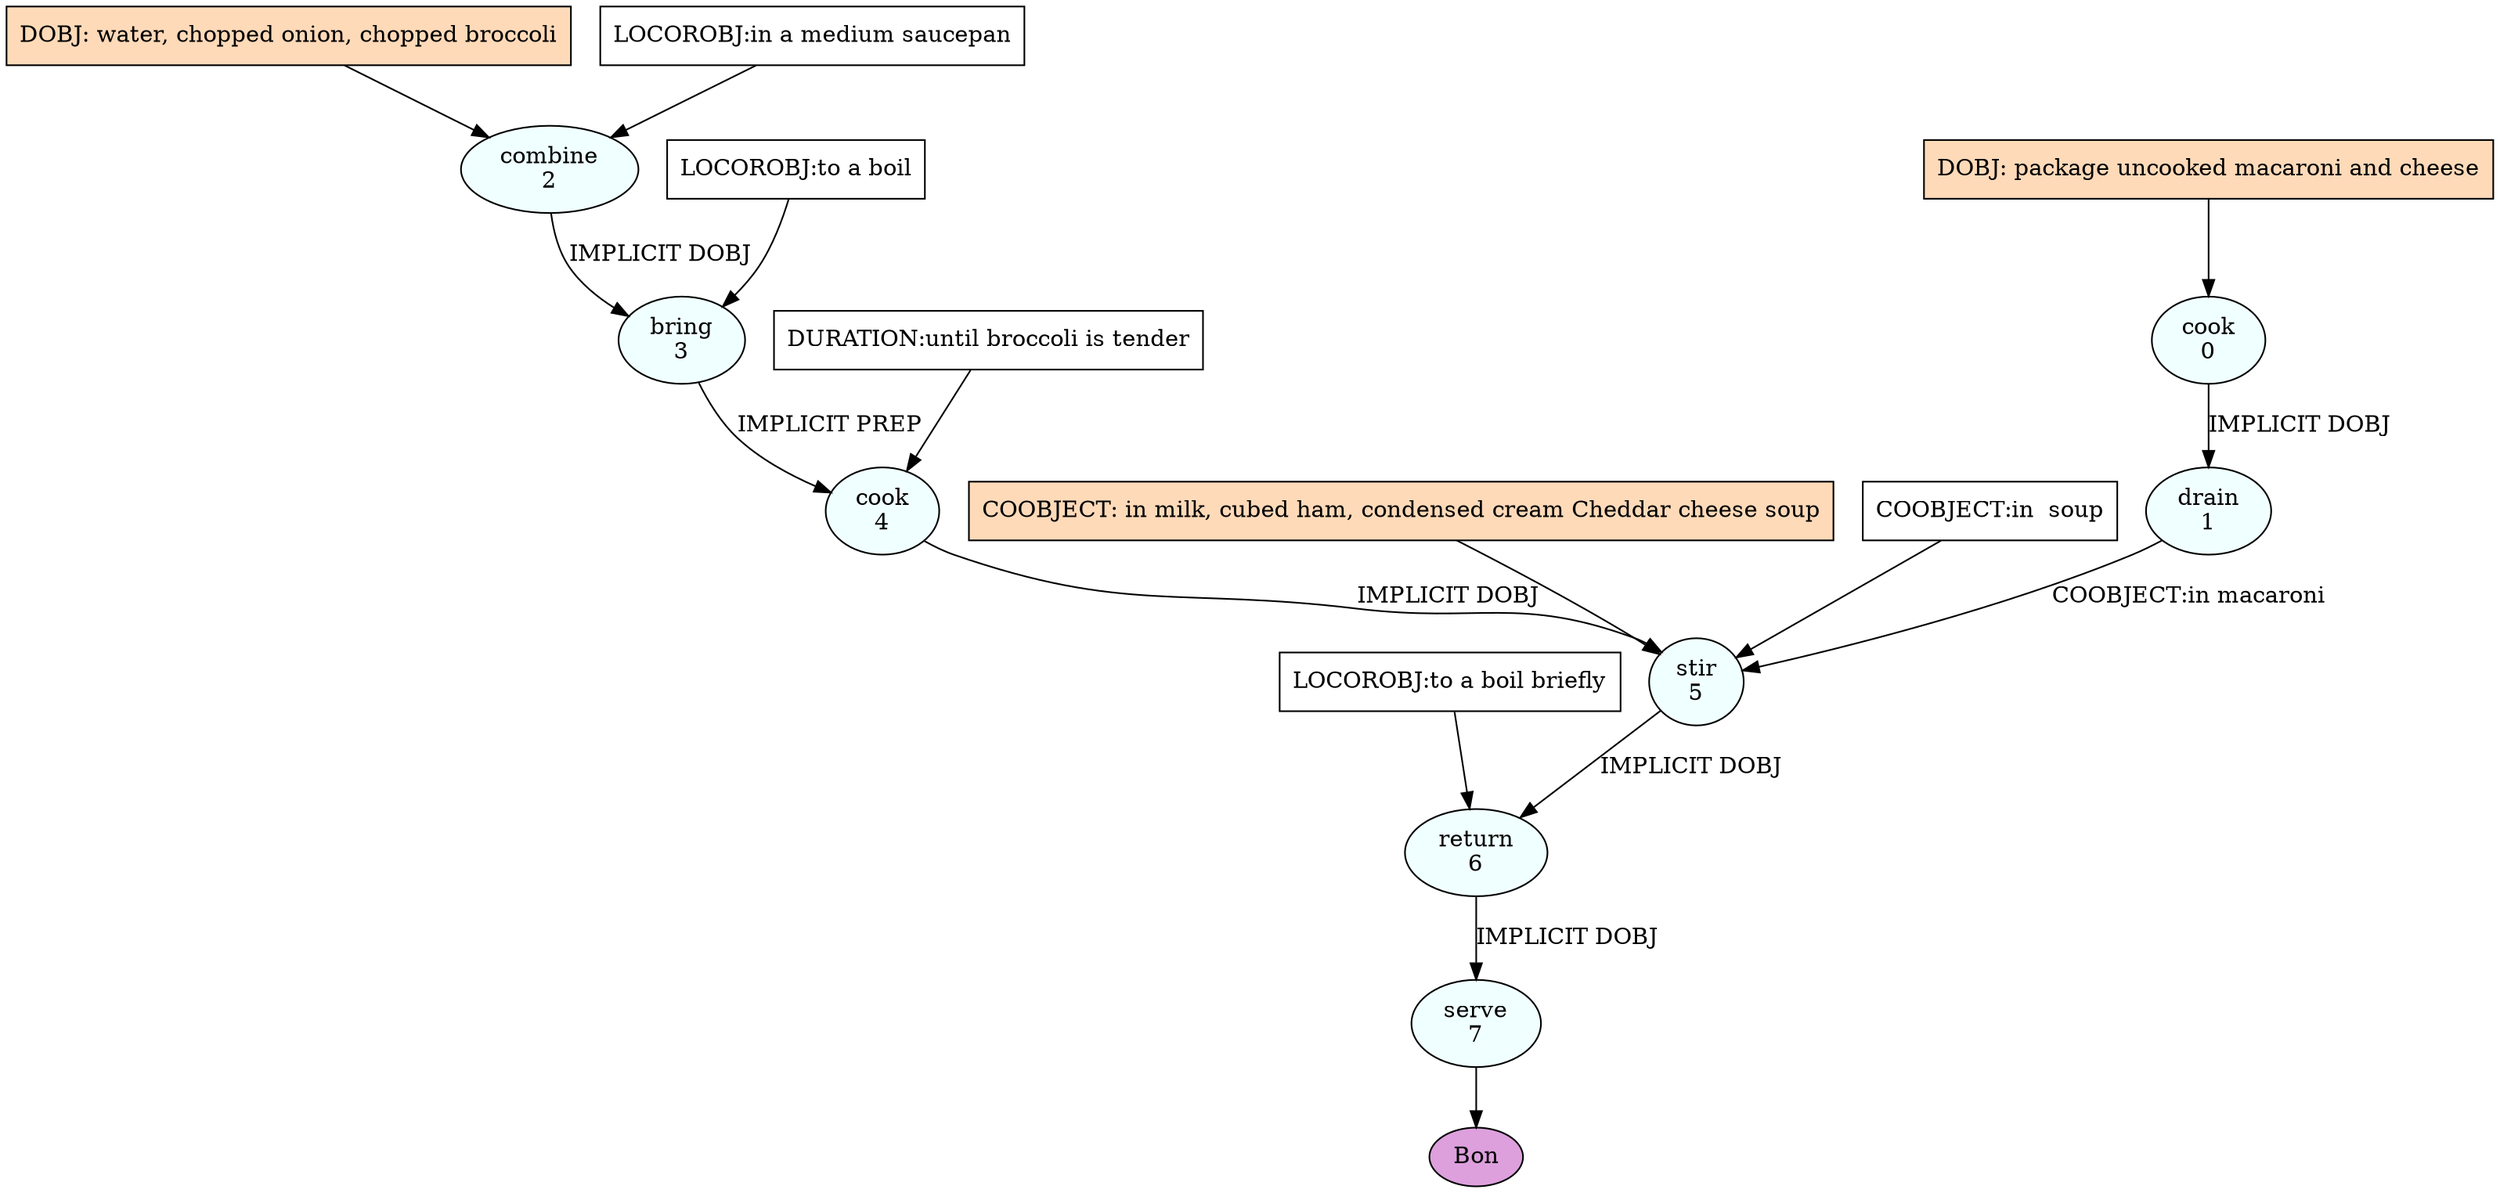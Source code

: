 digraph recipe {
E0[label="cook
0", shape=oval, style=filled, fillcolor=azure]
E1[label="drain
1", shape=oval, style=filled, fillcolor=azure]
E2[label="combine
2", shape=oval, style=filled, fillcolor=azure]
E3[label="bring
3", shape=oval, style=filled, fillcolor=azure]
E4[label="cook
4", shape=oval, style=filled, fillcolor=azure]
E5[label="stir
5", shape=oval, style=filled, fillcolor=azure]
E6[label="return
6", shape=oval, style=filled, fillcolor=azure]
E7[label="serve
7", shape=oval, style=filled, fillcolor=azure]
D0[label="DOBJ: package uncooked macaroni and cheese", shape=box, style=filled, fillcolor=peachpuff]
D0 -> E0
D2[label="DOBJ: water, chopped onion, chopped broccoli", shape=box, style=filled, fillcolor=peachpuff]
D2 -> E2
P2_0[label="LOCOROBJ:in a medium saucepan", shape=box, style=filled, fillcolor=white]
P2_0 -> E2
E0 -> E1 [label="IMPLICIT DOBJ"]
E2 -> E3 [label="IMPLICIT DOBJ"]
P3_0_0[label="LOCOROBJ:to a boil", shape=box, style=filled, fillcolor=white]
P3_0_0 -> E3
E3 -> E4 [label="IMPLICIT PREP"]
P4_1_0[label="DURATION:until broccoli is tender", shape=box, style=filled, fillcolor=white]
P4_1_0 -> E4
E4 -> E5 [label="IMPLICIT DOBJ"]
P5_0_ing[label="COOBJECT: in milk, cubed ham, condensed cream Cheddar cheese soup", shape=box, style=filled, fillcolor=peachpuff]
P5_0_ing -> E5
E1 -> E5 [label="COOBJECT:in macaroni "]
P5_0_1[label="COOBJECT:in  soup", shape=box, style=filled, fillcolor=white]
P5_0_1 -> E5
E5 -> E6 [label="IMPLICIT DOBJ"]
P6_0_0[label="LOCOROBJ:to a boil briefly", shape=box, style=filled, fillcolor=white]
P6_0_0 -> E6
E6 -> E7 [label="IMPLICIT DOBJ"]
EOR[label="Bon", shape=oval, style=filled, fillcolor=plum]
E7 -> EOR
}
